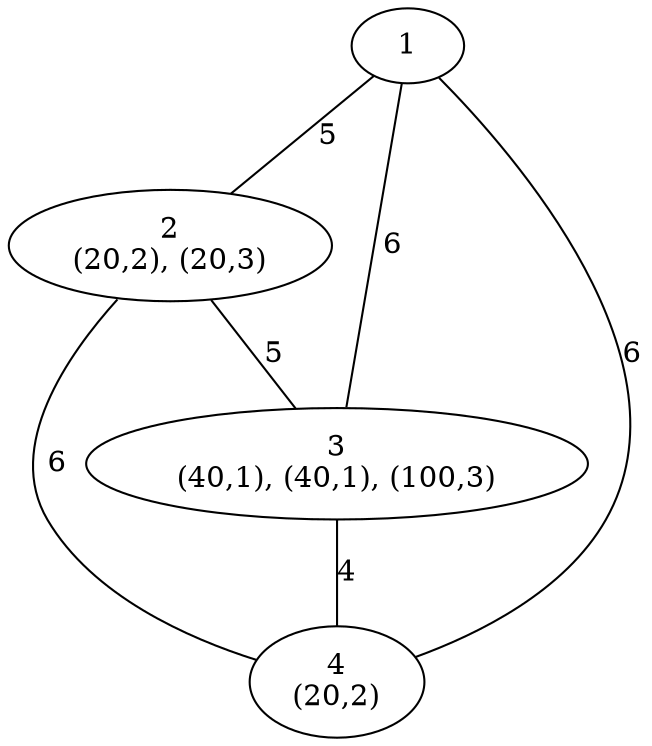 graph G {
	
	2 [label="2\n(20,2), (20,3)"]
	3 [label="3\n(40,1), (40,1), (100,3)"]
	4 [label="4\n(20,2)"]

	1 -- 2 [label=5]
	1 -- 3 [label=6]
	1 -- 4 [label=6]
	2 -- 3 [label=5]
	2 -- 4 [label=6]
	3 -- 4 [label=4]

}

